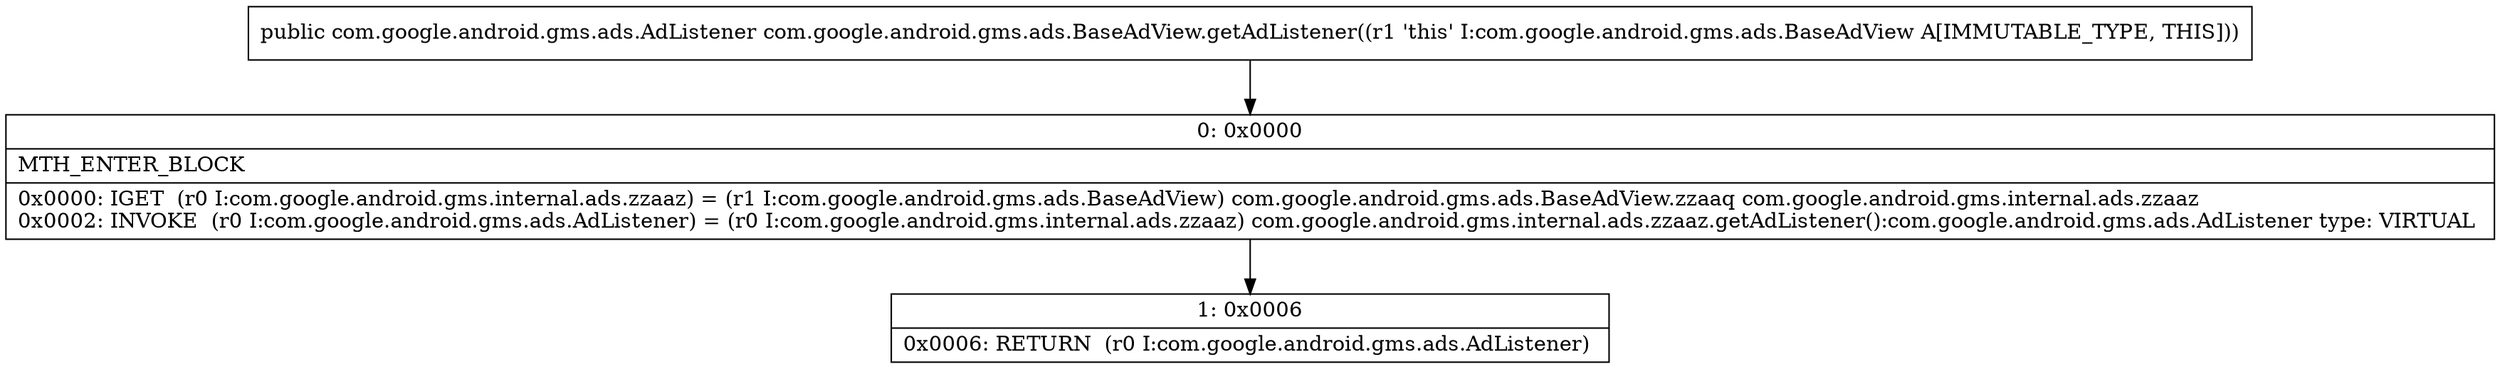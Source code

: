 digraph "CFG forcom.google.android.gms.ads.BaseAdView.getAdListener()Lcom\/google\/android\/gms\/ads\/AdListener;" {
Node_0 [shape=record,label="{0\:\ 0x0000|MTH_ENTER_BLOCK\l|0x0000: IGET  (r0 I:com.google.android.gms.internal.ads.zzaaz) = (r1 I:com.google.android.gms.ads.BaseAdView) com.google.android.gms.ads.BaseAdView.zzaaq com.google.android.gms.internal.ads.zzaaz \l0x0002: INVOKE  (r0 I:com.google.android.gms.ads.AdListener) = (r0 I:com.google.android.gms.internal.ads.zzaaz) com.google.android.gms.internal.ads.zzaaz.getAdListener():com.google.android.gms.ads.AdListener type: VIRTUAL \l}"];
Node_1 [shape=record,label="{1\:\ 0x0006|0x0006: RETURN  (r0 I:com.google.android.gms.ads.AdListener) \l}"];
MethodNode[shape=record,label="{public com.google.android.gms.ads.AdListener com.google.android.gms.ads.BaseAdView.getAdListener((r1 'this' I:com.google.android.gms.ads.BaseAdView A[IMMUTABLE_TYPE, THIS])) }"];
MethodNode -> Node_0;
Node_0 -> Node_1;
}


